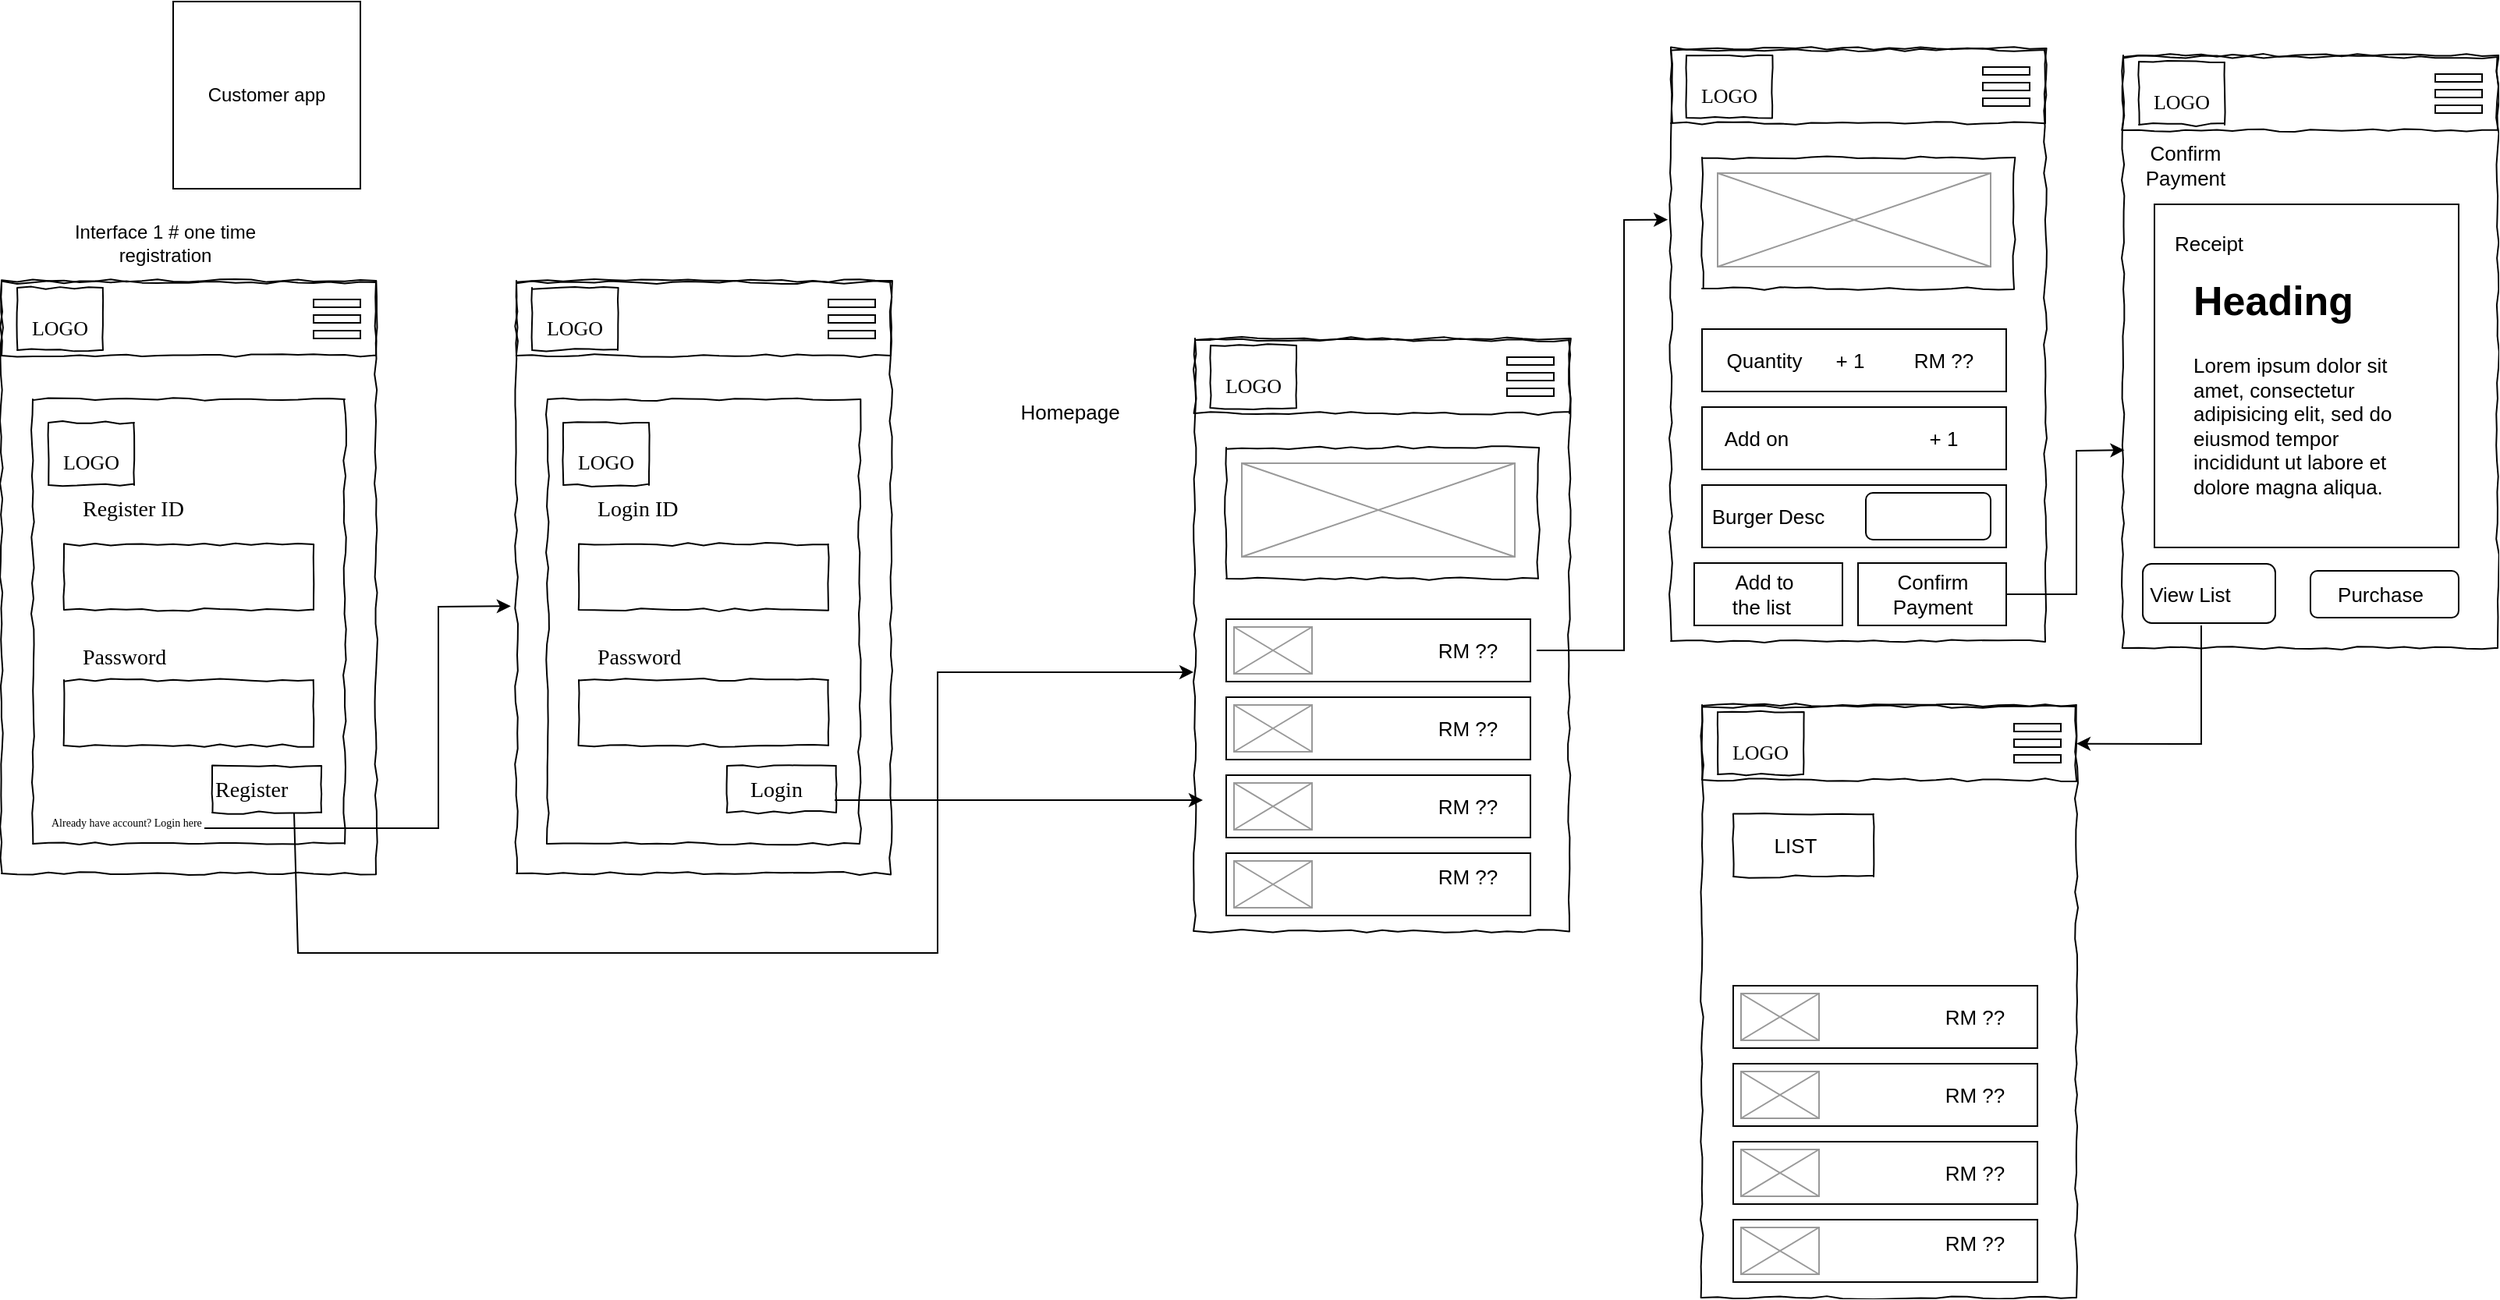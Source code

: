 <mxfile version="20.1.3"><diagram name="Page-1" id="03018318-947c-dd8e-b7a3-06fadd420f32"><mxGraphModel dx="1240" dy="704" grid="1" gridSize="10" guides="1" tooltips="1" connect="1" arrows="1" fold="1" page="1" pageScale="1" pageWidth="1100" pageHeight="850" background="none" math="0" shadow="0"><root><mxCell id="0"/><mxCell id="1" parent="0"/><mxCell id="fpyZFNEZe-a4oq7vOT_i-160" value="" style="whiteSpace=wrap;html=1;rounded=0;shadow=0;labelBackgroundColor=none;strokeWidth=1;fillColor=none;fontFamily=Verdana;fontSize=12;align=center;comic=1;" parent="1" vertex="1"><mxGeometry x="1130" y="481" width="240" height="380" as="geometry"/></mxCell><mxCell id="fpyZFNEZe-a4oq7vOT_i-60" value="" style="whiteSpace=wrap;html=1;rounded=0;shadow=0;labelBackgroundColor=none;strokeWidth=1;fillColor=none;fontFamily=Verdana;fontSize=12;align=center;comic=1;" parent="1" vertex="1"><mxGeometry x="1110" y="60" width="240" height="380" as="geometry"/></mxCell><mxCell id="fpyZFNEZe-a4oq7vOT_i-20" value="" style="whiteSpace=wrap;html=1;rounded=0;shadow=0;labelBackgroundColor=none;strokeWidth=1;fillColor=none;fontFamily=Verdana;fontSize=12;align=center;comic=1;" parent="1" vertex="1"><mxGeometry x="370" y="209" width="240" height="380" as="geometry"/></mxCell><mxCell id="fpyZFNEZe-a4oq7vOT_i-5" value="" style="whiteSpace=wrap;html=1;rounded=0;shadow=0;labelBackgroundColor=none;strokeWidth=1;fillColor=none;fontFamily=Verdana;fontSize=12;align=center;comic=1;" parent="1" vertex="1"><mxGeometry x="60" y="285" width="200" height="285" as="geometry"/></mxCell><mxCell id="677b7b8949515195-2" value="&lt;font style=&quot;font-size: 13px;&quot;&gt;LOGO&lt;/font&gt;" style="whiteSpace=wrap;html=1;rounded=0;shadow=0;labelBackgroundColor=none;strokeWidth=1;fontFamily=Verdana;fontSize=28;align=center;comic=1;verticalAlign=bottom;" parent="1" vertex="1"><mxGeometry x="50" y="213.5" width="55" height="40" as="geometry"/></mxCell><mxCell id="677b7b8949515195-10" value="" style="whiteSpace=wrap;html=1;rounded=0;shadow=0;labelBackgroundColor=none;strokeWidth=1;fillColor=none;fontFamily=Verdana;fontSize=12;align=center;comic=1;" parent="1" vertex="1"><mxGeometry x="40" y="210" width="240" height="47" as="geometry"/></mxCell><mxCell id="677b7b8949515195-27" value="Register ID" style="text;html=1;points=[];align=left;verticalAlign=top;spacingTop=-4;fontSize=14;fontFamily=Verdana" parent="1" vertex="1"><mxGeometry x="90" y="345" width="170" height="20" as="geometry"/></mxCell><mxCell id="677b7b8949515195-28" value="Register" style="text;html=1;points=[];align=left;verticalAlign=top;spacingTop=-4;fontSize=14;fontFamily=Verdana" parent="1" vertex="1"><mxGeometry x="175" y="525" width="170" height="20" as="geometry"/></mxCell><mxCell id="677b7b8949515195-29" value="Already have account? Login here" style="text;html=1;points=[];align=left;verticalAlign=top;spacingTop=-4;fontSize=7;fontFamily=Verdana" parent="1" vertex="1"><mxGeometry x="70" y="550" width="250" height="20" as="geometry"/></mxCell><mxCell id="fpyZFNEZe-a4oq7vOT_i-1" value="Customer app" style="whiteSpace=wrap;html=1;aspect=fixed;" parent="1" vertex="1"><mxGeometry x="150" y="30" width="120" height="120" as="geometry"/></mxCell><mxCell id="fpyZFNEZe-a4oq7vOT_i-3" value="" style="whiteSpace=wrap;html=1;rounded=0;shadow=0;labelBackgroundColor=none;strokeWidth=1;fillColor=none;fontFamily=Verdana;fontSize=12;align=center;comic=1;" parent="1" vertex="1"><mxGeometry x="40" y="209" width="240" height="380" as="geometry"/></mxCell><mxCell id="fpyZFNEZe-a4oq7vOT_i-4" value="Interface 1 # one time registration" style="text;html=1;strokeColor=none;fillColor=none;align=center;verticalAlign=middle;whiteSpace=wrap;rounded=0;" parent="1" vertex="1"><mxGeometry x="70" y="170" width="150" height="30" as="geometry"/></mxCell><mxCell id="fpyZFNEZe-a4oq7vOT_i-7" value="&lt;font style=&quot;font-size: 13px;&quot;&gt;LOGO&lt;/font&gt;" style="whiteSpace=wrap;html=1;rounded=0;shadow=0;labelBackgroundColor=none;strokeWidth=1;fontFamily=Verdana;fontSize=28;align=center;comic=1;verticalAlign=bottom;" parent="1" vertex="1"><mxGeometry x="70" y="300" width="55" height="40" as="geometry"/></mxCell><mxCell id="fpyZFNEZe-a4oq7vOT_i-8" value="" style="whiteSpace=wrap;html=1;rounded=0;shadow=0;labelBackgroundColor=none;strokeWidth=1;fillColor=none;fontFamily=Verdana;fontSize=12;align=center;comic=1;" parent="1" vertex="1"><mxGeometry x="80" y="378" width="160" height="42" as="geometry"/></mxCell><mxCell id="fpyZFNEZe-a4oq7vOT_i-9" value="Password" style="text;html=1;points=[];align=left;verticalAlign=top;spacingTop=-4;fontSize=14;fontFamily=Verdana" parent="1" vertex="1"><mxGeometry x="90" y="440" width="170" height="20" as="geometry"/></mxCell><mxCell id="fpyZFNEZe-a4oq7vOT_i-10" value="" style="whiteSpace=wrap;html=1;rounded=0;shadow=0;labelBackgroundColor=none;strokeWidth=1;fillColor=none;fontFamily=Verdana;fontSize=12;align=center;comic=1;" parent="1" vertex="1"><mxGeometry x="80" y="465" width="160" height="42" as="geometry"/></mxCell><mxCell id="fpyZFNEZe-a4oq7vOT_i-11" value="" style="whiteSpace=wrap;html=1;rounded=0;shadow=0;labelBackgroundColor=none;strokeWidth=1;fillColor=none;fontFamily=Verdana;fontSize=12;align=center;comic=1;" parent="1" vertex="1"><mxGeometry x="175" y="520" width="70" height="30" as="geometry"/></mxCell><mxCell id="fpyZFNEZe-a4oq7vOT_i-12" value="" style="rounded=0;whiteSpace=wrap;html=1;fontSize=7;" parent="1" vertex="1"><mxGeometry x="240" y="221" width="30" height="5" as="geometry"/></mxCell><mxCell id="fpyZFNEZe-a4oq7vOT_i-13" value="" style="rounded=0;whiteSpace=wrap;html=1;fontSize=7;" parent="1" vertex="1"><mxGeometry x="240" y="231" width="30" height="5" as="geometry"/></mxCell><mxCell id="fpyZFNEZe-a4oq7vOT_i-14" value="" style="rounded=0;whiteSpace=wrap;html=1;fontSize=7;" parent="1" vertex="1"><mxGeometry x="240" y="241" width="30" height="5" as="geometry"/></mxCell><mxCell id="fpyZFNEZe-a4oq7vOT_i-15" value="" style="whiteSpace=wrap;html=1;rounded=0;shadow=0;labelBackgroundColor=none;strokeWidth=1;fillColor=none;fontFamily=Verdana;fontSize=12;align=center;comic=1;" parent="1" vertex="1"><mxGeometry x="390" y="285" width="200" height="285" as="geometry"/></mxCell><mxCell id="fpyZFNEZe-a4oq7vOT_i-16" value="&lt;font style=&quot;font-size: 13px;&quot;&gt;LOGO&lt;/font&gt;" style="whiteSpace=wrap;html=1;rounded=0;shadow=0;labelBackgroundColor=none;strokeWidth=1;fontFamily=Verdana;fontSize=28;align=center;comic=1;verticalAlign=bottom;" parent="1" vertex="1"><mxGeometry x="380" y="213.5" width="55" height="40" as="geometry"/></mxCell><mxCell id="fpyZFNEZe-a4oq7vOT_i-17" value="" style="whiteSpace=wrap;html=1;rounded=0;shadow=0;labelBackgroundColor=none;strokeWidth=1;fillColor=none;fontFamily=Verdana;fontSize=12;align=center;comic=1;" parent="1" vertex="1"><mxGeometry x="370" y="210" width="240" height="47" as="geometry"/></mxCell><mxCell id="fpyZFNEZe-a4oq7vOT_i-18" value="Login ID" style="text;html=1;points=[];align=left;verticalAlign=top;spacingTop=-4;fontSize=14;fontFamily=Verdana" parent="1" vertex="1"><mxGeometry x="420" y="345" width="170" height="20" as="geometry"/></mxCell><mxCell id="fpyZFNEZe-a4oq7vOT_i-21" value="&lt;font style=&quot;font-size: 13px;&quot;&gt;LOGO&lt;/font&gt;" style="whiteSpace=wrap;html=1;rounded=0;shadow=0;labelBackgroundColor=none;strokeWidth=1;fontFamily=Verdana;fontSize=28;align=center;comic=1;verticalAlign=bottom;" parent="1" vertex="1"><mxGeometry x="400" y="300" width="55" height="40" as="geometry"/></mxCell><mxCell id="fpyZFNEZe-a4oq7vOT_i-22" value="" style="whiteSpace=wrap;html=1;rounded=0;shadow=0;labelBackgroundColor=none;strokeWidth=1;fillColor=none;fontFamily=Verdana;fontSize=12;align=center;comic=1;" parent="1" vertex="1"><mxGeometry x="410" y="378" width="160" height="42" as="geometry"/></mxCell><mxCell id="fpyZFNEZe-a4oq7vOT_i-23" value="Password" style="text;html=1;points=[];align=left;verticalAlign=top;spacingTop=-4;fontSize=14;fontFamily=Verdana" parent="1" vertex="1"><mxGeometry x="420" y="440" width="170" height="20" as="geometry"/></mxCell><mxCell id="fpyZFNEZe-a4oq7vOT_i-24" value="" style="whiteSpace=wrap;html=1;rounded=0;shadow=0;labelBackgroundColor=none;strokeWidth=1;fillColor=none;fontFamily=Verdana;fontSize=12;align=center;comic=1;" parent="1" vertex="1"><mxGeometry x="410" y="465" width="160" height="42" as="geometry"/></mxCell><mxCell id="fpyZFNEZe-a4oq7vOT_i-25" value="" style="whiteSpace=wrap;html=1;rounded=0;shadow=0;labelBackgroundColor=none;strokeWidth=1;fillColor=none;fontFamily=Verdana;fontSize=12;align=center;comic=1;" parent="1" vertex="1"><mxGeometry x="505" y="520" width="70" height="30" as="geometry"/></mxCell><mxCell id="fpyZFNEZe-a4oq7vOT_i-26" value="" style="rounded=0;whiteSpace=wrap;html=1;fontSize=7;" parent="1" vertex="1"><mxGeometry x="570" y="221" width="30" height="5" as="geometry"/></mxCell><mxCell id="fpyZFNEZe-a4oq7vOT_i-27" value="" style="rounded=0;whiteSpace=wrap;html=1;fontSize=7;" parent="1" vertex="1"><mxGeometry x="570" y="231" width="30" height="5" as="geometry"/></mxCell><mxCell id="fpyZFNEZe-a4oq7vOT_i-28" value="" style="rounded=0;whiteSpace=wrap;html=1;fontSize=7;" parent="1" vertex="1"><mxGeometry x="570" y="241" width="30" height="5" as="geometry"/></mxCell><mxCell id="fpyZFNEZe-a4oq7vOT_i-29" value="Login&amp;nbsp;" style="text;html=1;points=[];align=left;verticalAlign=top;spacingTop=-4;fontSize=14;fontFamily=Verdana" parent="1" vertex="1"><mxGeometry x="517.5" y="525" width="45" height="20" as="geometry"/></mxCell><mxCell id="fpyZFNEZe-a4oq7vOT_i-30" value="" style="endArrow=classic;html=1;rounded=0;fontSize=7;entryX=-0.015;entryY=0.549;entryDx=0;entryDy=0;entryPerimeter=0;" parent="1" target="fpyZFNEZe-a4oq7vOT_i-20" edge="1"><mxGeometry width="50" height="50" relative="1" as="geometry"><mxPoint x="170" y="560" as="sourcePoint"/><mxPoint x="380" y="500" as="targetPoint"/><Array as="points"><mxPoint x="320" y="560"/><mxPoint x="320" y="418"/></Array></mxGeometry></mxCell><mxCell id="fpyZFNEZe-a4oq7vOT_i-31" value="" style="whiteSpace=wrap;html=1;rounded=0;shadow=0;labelBackgroundColor=none;strokeWidth=1;fillColor=none;fontFamily=Verdana;fontSize=12;align=center;comic=1;" parent="1" vertex="1"><mxGeometry x="805" y="246" width="240" height="380" as="geometry"/></mxCell><mxCell id="fpyZFNEZe-a4oq7vOT_i-32" value="" style="whiteSpace=wrap;html=1;rounded=0;shadow=0;labelBackgroundColor=none;strokeWidth=1;fillColor=none;fontFamily=Verdana;fontSize=12;align=center;comic=1;" parent="1" vertex="1"><mxGeometry x="825" y="316" width="200" height="84" as="geometry"/></mxCell><mxCell id="fpyZFNEZe-a4oq7vOT_i-33" value="&lt;font style=&quot;font-size: 13px;&quot;&gt;LOGO&lt;/font&gt;" style="whiteSpace=wrap;html=1;rounded=0;shadow=0;labelBackgroundColor=none;strokeWidth=1;fontFamily=Verdana;fontSize=28;align=center;comic=1;verticalAlign=bottom;" parent="1" vertex="1"><mxGeometry x="815" y="250.5" width="55" height="40" as="geometry"/></mxCell><mxCell id="fpyZFNEZe-a4oq7vOT_i-34" value="" style="whiteSpace=wrap;html=1;rounded=0;shadow=0;labelBackgroundColor=none;strokeWidth=1;fillColor=none;fontFamily=Verdana;fontSize=12;align=center;comic=1;" parent="1" vertex="1"><mxGeometry x="805" y="247" width="240" height="47" as="geometry"/></mxCell><mxCell id="fpyZFNEZe-a4oq7vOT_i-41" value="" style="rounded=0;whiteSpace=wrap;html=1;fontSize=7;" parent="1" vertex="1"><mxGeometry x="1005" y="258" width="30" height="5" as="geometry"/></mxCell><mxCell id="fpyZFNEZe-a4oq7vOT_i-42" value="" style="rounded=0;whiteSpace=wrap;html=1;fontSize=7;" parent="1" vertex="1"><mxGeometry x="1005" y="268" width="30" height="5" as="geometry"/></mxCell><mxCell id="fpyZFNEZe-a4oq7vOT_i-43" value="" style="rounded=0;whiteSpace=wrap;html=1;fontSize=7;" parent="1" vertex="1"><mxGeometry x="1005" y="278" width="30" height="5" as="geometry"/></mxCell><mxCell id="fpyZFNEZe-a4oq7vOT_i-45" value="" style="rounded=0;whiteSpace=wrap;html=1;fontSize=7;" parent="1" vertex="1"><mxGeometry x="825" y="426" width="195" height="40" as="geometry"/></mxCell><mxCell id="fpyZFNEZe-a4oq7vOT_i-46" value="" style="rounded=0;whiteSpace=wrap;html=1;fontSize=7;" parent="1" vertex="1"><mxGeometry x="825" y="476" width="195" height="40" as="geometry"/></mxCell><mxCell id="fpyZFNEZe-a4oq7vOT_i-47" value="" style="rounded=0;whiteSpace=wrap;html=1;fontSize=7;" parent="1" vertex="1"><mxGeometry x="825" y="526" width="195" height="40" as="geometry"/></mxCell><mxCell id="fpyZFNEZe-a4oq7vOT_i-48" value="" style="rounded=0;whiteSpace=wrap;html=1;fontSize=7;" parent="1" vertex="1"><mxGeometry x="825" y="576" width="195" height="40" as="geometry"/></mxCell><mxCell id="fpyZFNEZe-a4oq7vOT_i-49" value="" style="verticalLabelPosition=bottom;shadow=0;dashed=0;align=center;html=1;verticalAlign=top;strokeWidth=1;shape=mxgraph.mockup.graphics.simpleIcon;strokeColor=#999999;fontSize=7;" parent="1" vertex="1"><mxGeometry x="830" y="431" width="50" height="30" as="geometry"/></mxCell><mxCell id="fpyZFNEZe-a4oq7vOT_i-50" value="" style="verticalLabelPosition=bottom;shadow=0;dashed=0;align=center;html=1;verticalAlign=top;strokeWidth=1;shape=mxgraph.mockup.graphics.simpleIcon;strokeColor=#999999;fontSize=7;" parent="1" vertex="1"><mxGeometry x="830" y="481" width="50" height="30" as="geometry"/></mxCell><mxCell id="fpyZFNEZe-a4oq7vOT_i-51" value="" style="verticalLabelPosition=bottom;shadow=0;dashed=0;align=center;html=1;verticalAlign=top;strokeWidth=1;shape=mxgraph.mockup.graphics.simpleIcon;strokeColor=#999999;fontSize=7;" parent="1" vertex="1"><mxGeometry x="830" y="531" width="50" height="30" as="geometry"/></mxCell><mxCell id="fpyZFNEZe-a4oq7vOT_i-52" value="" style="verticalLabelPosition=bottom;shadow=0;dashed=0;align=center;html=1;verticalAlign=top;strokeWidth=1;shape=mxgraph.mockup.graphics.simpleIcon;strokeColor=#999999;fontSize=7;" parent="1" vertex="1"><mxGeometry x="830" y="581" width="50" height="30" as="geometry"/></mxCell><mxCell id="fpyZFNEZe-a4oq7vOT_i-53" value="" style="verticalLabelPosition=bottom;shadow=0;dashed=0;align=center;html=1;verticalAlign=top;strokeWidth=1;shape=mxgraph.mockup.graphics.simpleIcon;strokeColor=#999999;fontSize=7;" parent="1" vertex="1"><mxGeometry x="835" y="326" width="175" height="60" as="geometry"/></mxCell><mxCell id="fpyZFNEZe-a4oq7vOT_i-54" value="RM ??&lt;span style=&quot;color: rgba(0, 0, 0, 0); font-family: monospace; font-size: 0px; text-align: start;&quot;&gt;%3CmxGraphModel%3E%3Croot%3E%3CmxCell%20id%3D%220%22%2F%3E%3CmxCell%20id%3D%221%22%20parent%3D%220%22%2F%3E%3CmxCell%20id%3D%222%22%20value%3D%22%22%20style%3D%22verticalLabelPosition%3Dbottom%3Bshadow%3D0%3Bdashed%3D0%3Balign%3Dcenter%3Bhtml%3D1%3BverticalAlign%3Dtop%3BstrokeWidth%3D1%3Bshape%3Dmxgraph.mockup.graphics.simpleIcon%3BstrokeColor%3D%23999999%3BfontSize%3D7%3B%22%20vertex%3D%221%22%20parent%3D%221%22%3E%3CmxGeometry%20x%3D%22240%22%20y%3D%22865%22%20width%3D%2250%22%20height%3D%2230%22%20as%3D%22geometry%22%2F%3E%3C%2FmxCell%3E%3C%2Froot%3E%3C%2FmxGraphModel%3E&lt;/span&gt;" style="text;html=1;strokeColor=none;fillColor=none;align=center;verticalAlign=middle;whiteSpace=wrap;rounded=0;fontSize=13;" parent="1" vertex="1"><mxGeometry x="950" y="431" width="60" height="30" as="geometry"/></mxCell><mxCell id="fpyZFNEZe-a4oq7vOT_i-55" value="RM ??&lt;span style=&quot;color: rgba(0, 0, 0, 0); font-family: monospace; font-size: 0px; text-align: start;&quot;&gt;%3CmxGraphModel%3E%3Croot%3E%3CmxCell%20id%3D%220%22%2F%3E%3CmxCell%20id%3D%221%22%20parent%3D%220%22%2F%3E%3CmxCell%20id%3D%222%22%20value%3D%22%22%20style%3D%22verticalLabelPosition%3Dbottom%3Bshadow%3D0%3Bdashed%3D0%3Balign%3Dcenter%3Bhtml%3D1%3BverticalAlign%3Dtop%3BstrokeWidth%3D1%3Bshape%3Dmxgraph.mockup.graphics.simpleIcon%3BstrokeColor%3D%23999999%3BfontSize%3D7%3B%22%20vertex%3D%221%22%20parent%3D%221%22%3E%3CmxGeometry%20x%3D%22240%22%20y%3D%22865%22%20width%3D%2250%22%20height%3D%2230%22%20as%3D%22geometry%22%2F%3E%3C%2FmxCell%3E%3C%2Froot%3E%3C%2FmxGraphModel%3E&lt;/span&gt;" style="text;html=1;strokeColor=none;fillColor=none;align=center;verticalAlign=middle;whiteSpace=wrap;rounded=0;fontSize=13;" parent="1" vertex="1"><mxGeometry x="950" y="481" width="60" height="30" as="geometry"/></mxCell><mxCell id="fpyZFNEZe-a4oq7vOT_i-56" value="RM ??&lt;span style=&quot;color: rgba(0, 0, 0, 0); font-family: monospace; font-size: 0px; text-align: start;&quot;&gt;%3CmxGraphModel%3E%3Croot%3E%3CmxCell%20id%3D%220%22%2F%3E%3CmxCell%20id%3D%221%22%20parent%3D%220%22%2F%3E%3CmxCell%20id%3D%222%22%20value%3D%22%22%20style%3D%22verticalLabelPosition%3Dbottom%3Bshadow%3D0%3Bdashed%3D0%3Balign%3Dcenter%3Bhtml%3D1%3BverticalAlign%3Dtop%3BstrokeWidth%3D1%3Bshape%3Dmxgraph.mockup.graphics.simpleIcon%3BstrokeColor%3D%23999999%3BfontSize%3D7%3B%22%20vertex%3D%221%22%20parent%3D%221%22%3E%3CmxGeometry%20x%3D%22240%22%20y%3D%22865%22%20width%3D%2250%22%20height%3D%2230%22%20as%3D%22geometry%22%2F%3E%3C%2FmxCell%3E%3C%2Froot%3E%3C%2FmxGraphModel%3E&lt;/span&gt;" style="text;html=1;strokeColor=none;fillColor=none;align=center;verticalAlign=middle;whiteSpace=wrap;rounded=0;fontSize=13;" parent="1" vertex="1"><mxGeometry x="950" y="531" width="60" height="30" as="geometry"/></mxCell><mxCell id="fpyZFNEZe-a4oq7vOT_i-57" value="RM ??&lt;span style=&quot;color: rgba(0, 0, 0, 0); font-family: monospace; font-size: 0px; text-align: start;&quot;&gt;%3CmxGraphModel%3E%3Croot%3E%3CmxCell%20id%3D%220%22%2F%3E%3CmxCell%20id%3D%221%22%20parent%3D%220%22%2F%3E%3CmxCell%20id%3D%222%22%20value%3D%22%22%20style%3D%22verticalLabelPosition%3Dbottom%3Bshadow%3D0%3Bdashed%3D0%3Balign%3Dcenter%3Bhtml%3D1%3BverticalAlign%3Dtop%3BstrokeWidth%3D1%3Bshape%3Dmxgraph.mockup.graphics.simpleIcon%3BstrokeColor%3D%23999999%3BfontSize%3D7%3B%22%20vertex%3D%221%22%20parent%3D%221%22%3E%3CmxGeometry%20x%3D%22240%22%20y%3D%22865%22%20width%3D%2250%22%20height%3D%2230%22%20as%3D%22geometry%22%2F%3E%3C%2FmxCell%3E%3C%2Froot%3E%3C%2FmxGraphModel%3E&lt;/span&gt;" style="text;html=1;strokeColor=none;fillColor=none;align=center;verticalAlign=middle;whiteSpace=wrap;rounded=0;fontSize=13;" parent="1" vertex="1"><mxGeometry x="950" y="576" width="60" height="30" as="geometry"/></mxCell><mxCell id="fpyZFNEZe-a4oq7vOT_i-59" value="" style="endArrow=classic;html=1;rounded=0;fontSize=13;exitX=0.75;exitY=1;exitDx=0;exitDy=0;entryX=-0.004;entryY=0.563;entryDx=0;entryDy=0;entryPerimeter=0;" parent="1" source="fpyZFNEZe-a4oq7vOT_i-11" target="fpyZFNEZe-a4oq7vOT_i-31" edge="1"><mxGeometry width="50" height="50" relative="1" as="geometry"><mxPoint x="330" y="770" as="sourcePoint"/><mxPoint x="380" y="720" as="targetPoint"/><Array as="points"><mxPoint x="230" y="640"/><mxPoint x="640" y="640"/><mxPoint x="640" y="460"/></Array></mxGeometry></mxCell><mxCell id="fpyZFNEZe-a4oq7vOT_i-61" value="" style="whiteSpace=wrap;html=1;rounded=0;shadow=0;labelBackgroundColor=none;strokeWidth=1;fillColor=none;fontFamily=Verdana;fontSize=12;align=center;comic=1;" parent="1" vertex="1"><mxGeometry x="1130" y="130" width="200" height="84" as="geometry"/></mxCell><mxCell id="fpyZFNEZe-a4oq7vOT_i-62" value="&lt;font style=&quot;font-size: 13px;&quot;&gt;LOGO&lt;/font&gt;" style="whiteSpace=wrap;html=1;rounded=0;shadow=0;labelBackgroundColor=none;strokeWidth=1;fontFamily=Verdana;fontSize=28;align=center;comic=1;verticalAlign=bottom;" parent="1" vertex="1"><mxGeometry x="1120" y="64.5" width="55" height="40" as="geometry"/></mxCell><mxCell id="fpyZFNEZe-a4oq7vOT_i-63" value="" style="whiteSpace=wrap;html=1;rounded=0;shadow=0;labelBackgroundColor=none;strokeWidth=1;fillColor=none;fontFamily=Verdana;fontSize=12;align=center;comic=1;" parent="1" vertex="1"><mxGeometry x="1110" y="61" width="240" height="47" as="geometry"/></mxCell><mxCell id="fpyZFNEZe-a4oq7vOT_i-64" value="" style="rounded=0;whiteSpace=wrap;html=1;fontSize=7;" parent="1" vertex="1"><mxGeometry x="1310" y="72" width="30" height="5" as="geometry"/></mxCell><mxCell id="fpyZFNEZe-a4oq7vOT_i-65" value="" style="rounded=0;whiteSpace=wrap;html=1;fontSize=7;" parent="1" vertex="1"><mxGeometry x="1310" y="82" width="30" height="5" as="geometry"/></mxCell><mxCell id="fpyZFNEZe-a4oq7vOT_i-66" value="" style="rounded=0;whiteSpace=wrap;html=1;fontSize=7;" parent="1" vertex="1"><mxGeometry x="1310" y="92" width="30" height="5" as="geometry"/></mxCell><mxCell id="fpyZFNEZe-a4oq7vOT_i-67" value="" style="rounded=0;whiteSpace=wrap;html=1;fontSize=7;" parent="1" vertex="1"><mxGeometry x="1130" y="240" width="195" height="40" as="geometry"/></mxCell><mxCell id="fpyZFNEZe-a4oq7vOT_i-68" value="" style="rounded=0;whiteSpace=wrap;html=1;fontSize=7;" parent="1" vertex="1"><mxGeometry x="1130" y="290" width="195" height="40" as="geometry"/></mxCell><mxCell id="fpyZFNEZe-a4oq7vOT_i-69" value="" style="rounded=0;whiteSpace=wrap;html=1;fontSize=7;" parent="1" vertex="1"><mxGeometry x="1130" y="340" width="195" height="40" as="geometry"/></mxCell><mxCell id="fpyZFNEZe-a4oq7vOT_i-70" value="" style="rounded=0;whiteSpace=wrap;html=1;fontSize=7;" parent="1" vertex="1"><mxGeometry x="1230" y="390" width="95" height="40" as="geometry"/></mxCell><mxCell id="fpyZFNEZe-a4oq7vOT_i-75" value="" style="verticalLabelPosition=bottom;shadow=0;dashed=0;align=center;html=1;verticalAlign=top;strokeWidth=1;shape=mxgraph.mockup.graphics.simpleIcon;strokeColor=#999999;fontSize=7;" parent="1" vertex="1"><mxGeometry x="1140" y="140" width="175" height="60" as="geometry"/></mxCell><mxCell id="fpyZFNEZe-a4oq7vOT_i-76" value="Quantity" style="text;html=1;strokeColor=none;fillColor=none;align=center;verticalAlign=middle;whiteSpace=wrap;rounded=0;fontSize=13;" parent="1" vertex="1"><mxGeometry x="1140" y="245" width="60" height="30" as="geometry"/></mxCell><mxCell id="fpyZFNEZe-a4oq7vOT_i-77" value="+ 1" style="text;html=1;strokeColor=none;fillColor=none;align=center;verticalAlign=middle;whiteSpace=wrap;rounded=0;fontSize=13;" parent="1" vertex="1"><mxGeometry x="1255" y="295" width="60" height="30" as="geometry"/></mxCell><mxCell id="fpyZFNEZe-a4oq7vOT_i-79" value="Confirm Payment" style="text;html=1;strokeColor=none;fillColor=none;align=center;verticalAlign=middle;whiteSpace=wrap;rounded=0;fontSize=13;" parent="1" vertex="1"><mxGeometry x="1247.5" y="395" width="60" height="30" as="geometry"/></mxCell><mxCell id="fpyZFNEZe-a4oq7vOT_i-81" value="Add on" style="text;html=1;strokeColor=none;fillColor=none;align=center;verticalAlign=middle;whiteSpace=wrap;rounded=0;fontSize=13;" parent="1" vertex="1"><mxGeometry x="1135" y="295" width="60" height="30" as="geometry"/></mxCell><mxCell id="fpyZFNEZe-a4oq7vOT_i-82" value="Burger Desc" style="text;html=1;strokeColor=none;fillColor=none;align=center;verticalAlign=middle;whiteSpace=wrap;rounded=0;fontSize=13;" parent="1" vertex="1"><mxGeometry x="1135" y="345" width="75" height="30" as="geometry"/></mxCell><mxCell id="fpyZFNEZe-a4oq7vOT_i-83" value="" style="rounded=1;whiteSpace=wrap;html=1;fontSize=13;" parent="1" vertex="1"><mxGeometry x="1235" y="345" width="80" height="30" as="geometry"/></mxCell><mxCell id="fpyZFNEZe-a4oq7vOT_i-85" value="+ 1" style="text;html=1;align=center;verticalAlign=middle;whiteSpace=wrap;rounded=0;fontSize=13;" parent="1" vertex="1"><mxGeometry x="1195" y="245" width="60" height="30" as="geometry"/></mxCell><mxCell id="fpyZFNEZe-a4oq7vOT_i-87" value="RM ??" style="text;html=1;align=center;verticalAlign=middle;whiteSpace=wrap;rounded=0;fontSize=13;" parent="1" vertex="1"><mxGeometry x="1255" y="245" width="60" height="30" as="geometry"/></mxCell><mxCell id="fpyZFNEZe-a4oq7vOT_i-106" value="" style="whiteSpace=wrap;html=1;rounded=0;shadow=0;labelBackgroundColor=none;strokeWidth=1;fillColor=none;fontFamily=Verdana;fontSize=12;align=center;comic=1;" parent="1" vertex="1"><mxGeometry x="1400" y="64.5" width="240" height="380" as="geometry"/></mxCell><mxCell id="fpyZFNEZe-a4oq7vOT_i-108" value="&lt;font style=&quot;font-size: 13px;&quot;&gt;LOGO&lt;/font&gt;" style="whiteSpace=wrap;html=1;rounded=0;shadow=0;labelBackgroundColor=none;strokeWidth=1;fontFamily=Verdana;fontSize=28;align=center;comic=1;verticalAlign=bottom;" parent="1" vertex="1"><mxGeometry x="1410" y="69" width="55" height="40" as="geometry"/></mxCell><mxCell id="fpyZFNEZe-a4oq7vOT_i-109" value="" style="whiteSpace=wrap;html=1;rounded=0;shadow=0;labelBackgroundColor=none;strokeWidth=1;fillColor=none;fontFamily=Verdana;fontSize=12;align=center;comic=1;" parent="1" vertex="1"><mxGeometry x="1400" y="65.5" width="240" height="47" as="geometry"/></mxCell><mxCell id="fpyZFNEZe-a4oq7vOT_i-110" value="" style="rounded=0;whiteSpace=wrap;html=1;fontSize=7;" parent="1" vertex="1"><mxGeometry x="1600" y="76.5" width="30" height="5" as="geometry"/></mxCell><mxCell id="fpyZFNEZe-a4oq7vOT_i-111" value="" style="rounded=0;whiteSpace=wrap;html=1;fontSize=7;" parent="1" vertex="1"><mxGeometry x="1600" y="86.5" width="30" height="5" as="geometry"/></mxCell><mxCell id="fpyZFNEZe-a4oq7vOT_i-112" value="" style="rounded=0;whiteSpace=wrap;html=1;fontSize=7;" parent="1" vertex="1"><mxGeometry x="1600" y="96.5" width="30" height="5" as="geometry"/></mxCell><mxCell id="fpyZFNEZe-a4oq7vOT_i-113" value="" style="rounded=0;whiteSpace=wrap;html=1;fontSize=7;" parent="1" vertex="1"><mxGeometry x="1420" y="160" width="195" height="220" as="geometry"/></mxCell><mxCell id="fpyZFNEZe-a4oq7vOT_i-118" value="Confirm Payment" style="text;html=1;strokeColor=none;fillColor=none;align=center;verticalAlign=middle;whiteSpace=wrap;rounded=0;fontSize=13;" parent="1" vertex="1"><mxGeometry x="1410" y="120" width="60" height="30" as="geometry"/></mxCell><mxCell id="fpyZFNEZe-a4oq7vOT_i-128" value="" style="rounded=0;whiteSpace=wrap;html=1;fontSize=7;" parent="1" vertex="1"><mxGeometry x="1125" y="390" width="95" height="40" as="geometry"/></mxCell><mxCell id="fpyZFNEZe-a4oq7vOT_i-129" value="Add to the list&amp;nbsp;" style="text;html=1;strokeColor=none;fillColor=none;align=center;verticalAlign=middle;whiteSpace=wrap;rounded=0;fontSize=13;" parent="1" vertex="1"><mxGeometry x="1140" y="394.5" width="60" height="30" as="geometry"/></mxCell><mxCell id="fpyZFNEZe-a4oq7vOT_i-130" value="Receipt" style="text;html=1;strokeColor=none;fillColor=none;align=center;verticalAlign=middle;whiteSpace=wrap;rounded=0;fontSize=13;" parent="1" vertex="1"><mxGeometry x="1425" y="170" width="60" height="30" as="geometry"/></mxCell><mxCell id="fpyZFNEZe-a4oq7vOT_i-132" value="&lt;h1&gt;Heading&lt;/h1&gt;&lt;p&gt;Lorem ipsum dolor sit amet, consectetur adipisicing elit, sed do eiusmod tempor incididunt ut labore et dolore magna aliqua.&lt;/p&gt;" style="text;html=1;strokeColor=none;fillColor=none;spacing=5;spacingTop=-20;whiteSpace=wrap;overflow=hidden;rounded=0;fontSize=13;" parent="1" vertex="1"><mxGeometry x="1440" y="200" width="155" height="195" as="geometry"/></mxCell><mxCell id="fpyZFNEZe-a4oq7vOT_i-133" value="" style="rounded=1;whiteSpace=wrap;html=1;fontSize=13;" parent="1" vertex="1"><mxGeometry x="1520" y="395" width="95" height="30" as="geometry"/></mxCell><mxCell id="fpyZFNEZe-a4oq7vOT_i-134" value="Purchase" style="text;html=1;strokeColor=none;fillColor=none;align=center;verticalAlign=middle;whiteSpace=wrap;rounded=0;fontSize=13;" parent="1" vertex="1"><mxGeometry x="1535" y="395" width="60" height="30" as="geometry"/></mxCell><mxCell id="fpyZFNEZe-a4oq7vOT_i-135" value="" style="endArrow=classic;html=1;rounded=0;fontSize=13;exitX=1;exitY=0.5;exitDx=0;exitDy=0;entryX=0.003;entryY=0.666;entryDx=0;entryDy=0;entryPerimeter=0;" parent="1" source="fpyZFNEZe-a4oq7vOT_i-70" target="fpyZFNEZe-a4oq7vOT_i-106" edge="1"><mxGeometry width="50" height="50" relative="1" as="geometry"><mxPoint x="1310" y="370" as="sourcePoint"/><mxPoint x="1360" y="320" as="targetPoint"/><Array as="points"><mxPoint x="1370" y="410"/><mxPoint x="1370" y="318"/></Array></mxGeometry></mxCell><mxCell id="fpyZFNEZe-a4oq7vOT_i-156" value="Homepage" style="text;html=1;strokeColor=none;fillColor=none;align=center;verticalAlign=middle;whiteSpace=wrap;rounded=0;fontSize=13;" parent="1" vertex="1"><mxGeometry x="695" y="278" width="60" height="30" as="geometry"/></mxCell><mxCell id="fpyZFNEZe-a4oq7vOT_i-161" value="" style="whiteSpace=wrap;html=1;rounded=0;shadow=0;labelBackgroundColor=none;strokeWidth=1;fillColor=none;fontFamily=Verdana;fontSize=12;align=center;comic=1;" parent="1" vertex="1"><mxGeometry x="1150" y="551" width="90" height="40" as="geometry"/></mxCell><mxCell id="fpyZFNEZe-a4oq7vOT_i-162" value="&lt;font style=&quot;font-size: 13px;&quot;&gt;LOGO&lt;/font&gt;" style="whiteSpace=wrap;html=1;rounded=0;shadow=0;labelBackgroundColor=none;strokeWidth=1;fontFamily=Verdana;fontSize=28;align=center;comic=1;verticalAlign=bottom;" parent="1" vertex="1"><mxGeometry x="1140" y="485.5" width="55" height="40" as="geometry"/></mxCell><mxCell id="fpyZFNEZe-a4oq7vOT_i-163" value="" style="whiteSpace=wrap;html=1;rounded=0;shadow=0;labelBackgroundColor=none;strokeWidth=1;fillColor=none;fontFamily=Verdana;fontSize=12;align=center;comic=1;" parent="1" vertex="1"><mxGeometry x="1130" y="482" width="240" height="47" as="geometry"/></mxCell><mxCell id="fpyZFNEZe-a4oq7vOT_i-164" value="" style="rounded=0;whiteSpace=wrap;html=1;fontSize=7;" parent="1" vertex="1"><mxGeometry x="1330" y="493" width="30" height="5" as="geometry"/></mxCell><mxCell id="fpyZFNEZe-a4oq7vOT_i-165" value="" style="rounded=0;whiteSpace=wrap;html=1;fontSize=7;" parent="1" vertex="1"><mxGeometry x="1330" y="503" width="30" height="5" as="geometry"/></mxCell><mxCell id="fpyZFNEZe-a4oq7vOT_i-166" value="" style="rounded=0;whiteSpace=wrap;html=1;fontSize=7;" parent="1" vertex="1"><mxGeometry x="1330" y="513" width="30" height="5" as="geometry"/></mxCell><mxCell id="fpyZFNEZe-a4oq7vOT_i-167" value="" style="rounded=0;whiteSpace=wrap;html=1;fontSize=7;" parent="1" vertex="1"><mxGeometry x="1150" y="661" width="195" height="40" as="geometry"/></mxCell><mxCell id="fpyZFNEZe-a4oq7vOT_i-168" value="" style="rounded=0;whiteSpace=wrap;html=1;fontSize=7;" parent="1" vertex="1"><mxGeometry x="1150" y="711" width="195" height="40" as="geometry"/></mxCell><mxCell id="fpyZFNEZe-a4oq7vOT_i-169" value="" style="rounded=0;whiteSpace=wrap;html=1;fontSize=7;" parent="1" vertex="1"><mxGeometry x="1150" y="761" width="195" height="40" as="geometry"/></mxCell><mxCell id="fpyZFNEZe-a4oq7vOT_i-170" value="" style="rounded=0;whiteSpace=wrap;html=1;fontSize=7;" parent="1" vertex="1"><mxGeometry x="1150" y="811" width="195" height="40" as="geometry"/></mxCell><mxCell id="fpyZFNEZe-a4oq7vOT_i-171" value="" style="verticalLabelPosition=bottom;shadow=0;dashed=0;align=center;html=1;verticalAlign=top;strokeWidth=1;shape=mxgraph.mockup.graphics.simpleIcon;strokeColor=#999999;fontSize=7;" parent="1" vertex="1"><mxGeometry x="1155" y="666" width="50" height="30" as="geometry"/></mxCell><mxCell id="fpyZFNEZe-a4oq7vOT_i-172" value="" style="verticalLabelPosition=bottom;shadow=0;dashed=0;align=center;html=1;verticalAlign=top;strokeWidth=1;shape=mxgraph.mockup.graphics.simpleIcon;strokeColor=#999999;fontSize=7;" parent="1" vertex="1"><mxGeometry x="1155" y="716" width="50" height="30" as="geometry"/></mxCell><mxCell id="fpyZFNEZe-a4oq7vOT_i-173" value="" style="verticalLabelPosition=bottom;shadow=0;dashed=0;align=center;html=1;verticalAlign=top;strokeWidth=1;shape=mxgraph.mockup.graphics.simpleIcon;strokeColor=#999999;fontSize=7;" parent="1" vertex="1"><mxGeometry x="1155" y="766" width="50" height="30" as="geometry"/></mxCell><mxCell id="fpyZFNEZe-a4oq7vOT_i-174" value="" style="verticalLabelPosition=bottom;shadow=0;dashed=0;align=center;html=1;verticalAlign=top;strokeWidth=1;shape=mxgraph.mockup.graphics.simpleIcon;strokeColor=#999999;fontSize=7;" parent="1" vertex="1"><mxGeometry x="1155" y="816" width="50" height="30" as="geometry"/></mxCell><mxCell id="fpyZFNEZe-a4oq7vOT_i-176" value="RM ??&lt;span style=&quot;color: rgba(0, 0, 0, 0); font-family: monospace; font-size: 0px; text-align: start;&quot;&gt;%3CmxGraphModel%3E%3Croot%3E%3CmxCell%20id%3D%220%22%2F%3E%3CmxCell%20id%3D%221%22%20parent%3D%220%22%2F%3E%3CmxCell%20id%3D%222%22%20value%3D%22%22%20style%3D%22verticalLabelPosition%3Dbottom%3Bshadow%3D0%3Bdashed%3D0%3Balign%3Dcenter%3Bhtml%3D1%3BverticalAlign%3Dtop%3BstrokeWidth%3D1%3Bshape%3Dmxgraph.mockup.graphics.simpleIcon%3BstrokeColor%3D%23999999%3BfontSize%3D7%3B%22%20vertex%3D%221%22%20parent%3D%221%22%3E%3CmxGeometry%20x%3D%22240%22%20y%3D%22865%22%20width%3D%2250%22%20height%3D%2230%22%20as%3D%22geometry%22%2F%3E%3C%2FmxCell%3E%3C%2Froot%3E%3C%2FmxGraphModel%3E&lt;/span&gt;" style="text;html=1;strokeColor=none;fillColor=none;align=center;verticalAlign=middle;whiteSpace=wrap;rounded=0;fontSize=13;" parent="1" vertex="1"><mxGeometry x="1275" y="666" width="60" height="30" as="geometry"/></mxCell><mxCell id="fpyZFNEZe-a4oq7vOT_i-177" value="RM ??&lt;span style=&quot;color: rgba(0, 0, 0, 0); font-family: monospace; font-size: 0px; text-align: start;&quot;&gt;%3CmxGraphModel%3E%3Croot%3E%3CmxCell%20id%3D%220%22%2F%3E%3CmxCell%20id%3D%221%22%20parent%3D%220%22%2F%3E%3CmxCell%20id%3D%222%22%20value%3D%22%22%20style%3D%22verticalLabelPosition%3Dbottom%3Bshadow%3D0%3Bdashed%3D0%3Balign%3Dcenter%3Bhtml%3D1%3BverticalAlign%3Dtop%3BstrokeWidth%3D1%3Bshape%3Dmxgraph.mockup.graphics.simpleIcon%3BstrokeColor%3D%23999999%3BfontSize%3D7%3B%22%20vertex%3D%221%22%20parent%3D%221%22%3E%3CmxGeometry%20x%3D%22240%22%20y%3D%22865%22%20width%3D%2250%22%20height%3D%2230%22%20as%3D%22geometry%22%2F%3E%3C%2FmxCell%3E%3C%2Froot%3E%3C%2FmxGraphModel%3E&lt;/span&gt;" style="text;html=1;strokeColor=none;fillColor=none;align=center;verticalAlign=middle;whiteSpace=wrap;rounded=0;fontSize=13;" parent="1" vertex="1"><mxGeometry x="1275" y="716" width="60" height="30" as="geometry"/></mxCell><mxCell id="fpyZFNEZe-a4oq7vOT_i-178" value="RM ??&lt;span style=&quot;color: rgba(0, 0, 0, 0); font-family: monospace; font-size: 0px; text-align: start;&quot;&gt;%3CmxGraphModel%3E%3Croot%3E%3CmxCell%20id%3D%220%22%2F%3E%3CmxCell%20id%3D%221%22%20parent%3D%220%22%2F%3E%3CmxCell%20id%3D%222%22%20value%3D%22%22%20style%3D%22verticalLabelPosition%3Dbottom%3Bshadow%3D0%3Bdashed%3D0%3Balign%3Dcenter%3Bhtml%3D1%3BverticalAlign%3Dtop%3BstrokeWidth%3D1%3Bshape%3Dmxgraph.mockup.graphics.simpleIcon%3BstrokeColor%3D%23999999%3BfontSize%3D7%3B%22%20vertex%3D%221%22%20parent%3D%221%22%3E%3CmxGeometry%20x%3D%22240%22%20y%3D%22865%22%20width%3D%2250%22%20height%3D%2230%22%20as%3D%22geometry%22%2F%3E%3C%2FmxCell%3E%3C%2Froot%3E%3C%2FmxGraphModel%3E&lt;/span&gt;" style="text;html=1;strokeColor=none;fillColor=none;align=center;verticalAlign=middle;whiteSpace=wrap;rounded=0;fontSize=13;" parent="1" vertex="1"><mxGeometry x="1275" y="766" width="60" height="30" as="geometry"/></mxCell><mxCell id="fpyZFNEZe-a4oq7vOT_i-179" value="RM ??&lt;span style=&quot;color: rgba(0, 0, 0, 0); font-family: monospace; font-size: 0px; text-align: start;&quot;&gt;%3CmxGraphModel%3E%3Croot%3E%3CmxCell%20id%3D%220%22%2F%3E%3CmxCell%20id%3D%221%22%20parent%3D%220%22%2F%3E%3CmxCell%20id%3D%222%22%20value%3D%22%22%20style%3D%22verticalLabelPosition%3Dbottom%3Bshadow%3D0%3Bdashed%3D0%3Balign%3Dcenter%3Bhtml%3D1%3BverticalAlign%3Dtop%3BstrokeWidth%3D1%3Bshape%3Dmxgraph.mockup.graphics.simpleIcon%3BstrokeColor%3D%23999999%3BfontSize%3D7%3B%22%20vertex%3D%221%22%20parent%3D%221%22%3E%3CmxGeometry%20x%3D%22240%22%20y%3D%22865%22%20width%3D%2250%22%20height%3D%2230%22%20as%3D%22geometry%22%2F%3E%3C%2FmxCell%3E%3C%2Froot%3E%3C%2FmxGraphModel%3E&lt;/span&gt;" style="text;html=1;strokeColor=none;fillColor=none;align=center;verticalAlign=middle;whiteSpace=wrap;rounded=0;fontSize=13;" parent="1" vertex="1"><mxGeometry x="1275" y="811" width="60" height="30" as="geometry"/></mxCell><mxCell id="fpyZFNEZe-a4oq7vOT_i-181" value="LIST" style="text;html=1;strokeColor=none;fillColor=none;align=center;verticalAlign=middle;whiteSpace=wrap;rounded=0;fontSize=13;" parent="1" vertex="1"><mxGeometry x="1160" y="556" width="60" height="30" as="geometry"/></mxCell><mxCell id="fpyZFNEZe-a4oq7vOT_i-186" value="" style="endArrow=classic;html=1;rounded=0;fontSize=13;" parent="1" target="fpyZFNEZe-a4oq7vOT_i-163" edge="1"><mxGeometry width="50" height="50" relative="1" as="geometry"><mxPoint x="1450" y="430" as="sourcePoint"/><mxPoint x="1150" y="360" as="targetPoint"/><Array as="points"><mxPoint x="1450" y="506"/></Array></mxGeometry></mxCell><mxCell id="fpyZFNEZe-a4oq7vOT_i-187" value="" style="rounded=1;whiteSpace=wrap;html=1;fontSize=13;" parent="1" vertex="1"><mxGeometry x="1412.5" y="390.5" width="85" height="38" as="geometry"/></mxCell><mxCell id="fpyZFNEZe-a4oq7vOT_i-188" value="View List" style="text;html=1;strokeColor=none;fillColor=none;align=center;verticalAlign=middle;whiteSpace=wrap;rounded=0;fontSize=13;" parent="1" vertex="1"><mxGeometry x="1412.5" y="394.5" width="60" height="30" as="geometry"/></mxCell><mxCell id="fpyZFNEZe-a4oq7vOT_i-189" value="" style="endArrow=classic;html=1;rounded=0;fontSize=13;exitX=1.256;exitY=0.85;exitDx=0;exitDy=0;exitPerimeter=0;" parent="1" source="fpyZFNEZe-a4oq7vOT_i-29" edge="1"><mxGeometry width="50" height="50" relative="1" as="geometry"><mxPoint x="620" y="560" as="sourcePoint"/><mxPoint x="810" y="542" as="targetPoint"/></mxGeometry></mxCell><mxCell id="fpyZFNEZe-a4oq7vOT_i-190" value="" style="endArrow=classic;html=1;rounded=0;fontSize=13;exitX=1.233;exitY=0.5;exitDx=0;exitDy=0;exitPerimeter=0;entryX=-0.008;entryY=0.289;entryDx=0;entryDy=0;entryPerimeter=0;" parent="1" source="fpyZFNEZe-a4oq7vOT_i-54" target="fpyZFNEZe-a4oq7vOT_i-60" edge="1"><mxGeometry width="50" height="50" relative="1" as="geometry"><mxPoint x="620" y="560" as="sourcePoint"/><mxPoint x="670" y="510" as="targetPoint"/><Array as="points"><mxPoint x="1080" y="446"/><mxPoint x="1080" y="170"/></Array></mxGeometry></mxCell></root></mxGraphModel></diagram></mxfile>